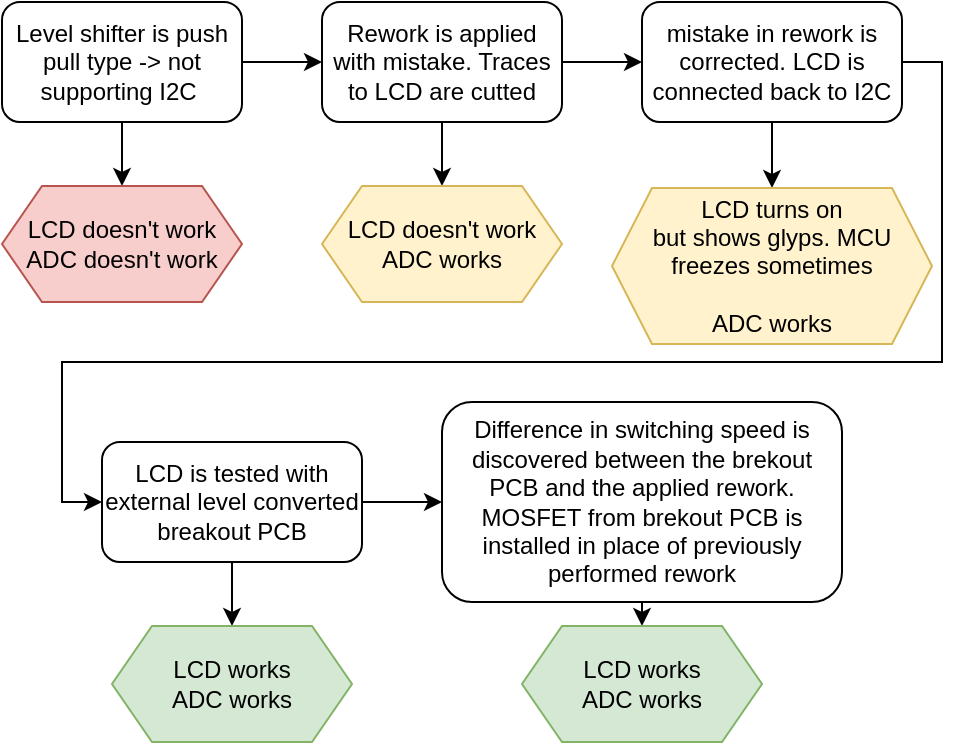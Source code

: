 <mxfile version="18.0.6" type="device"><diagram id="yyV0ikPgyci407ip7uNz" name="Page-1"><mxGraphModel dx="630" dy="490" grid="0" gridSize="10" guides="1" tooltips="1" connect="1" arrows="1" fold="1" page="1" pageScale="1" pageWidth="827" pageHeight="583" math="0" shadow="0"><root><mxCell id="0"/><mxCell id="1" parent="0"/><mxCell id="WCZBDOmJOsmyb_2MARz--3" style="edgeStyle=orthogonalEdgeStyle;rounded=0;orthogonalLoop=1;jettySize=auto;html=1;exitX=1;exitY=0.5;exitDx=0;exitDy=0;entryX=0;entryY=0.5;entryDx=0;entryDy=0;" edge="1" parent="1" source="WCZBDOmJOsmyb_2MARz--1" target="WCZBDOmJOsmyb_2MARz--2"><mxGeometry relative="1" as="geometry"/></mxCell><mxCell id="WCZBDOmJOsmyb_2MARz--4" style="edgeStyle=orthogonalEdgeStyle;rounded=0;orthogonalLoop=1;jettySize=auto;html=1;exitX=0.5;exitY=1;exitDx=0;exitDy=0;" edge="1" parent="1" source="WCZBDOmJOsmyb_2MARz--1" target="WCZBDOmJOsmyb_2MARz--5"><mxGeometry relative="1" as="geometry"><mxPoint x="100" y="260.0" as="targetPoint"/></mxGeometry></mxCell><mxCell id="WCZBDOmJOsmyb_2MARz--1" value="Level shifter is push pull type -&amp;gt; not supporting I2C&amp;nbsp;" style="rounded=1;whiteSpace=wrap;html=1;" vertex="1" parent="1"><mxGeometry x="40" y="160" width="120" height="60" as="geometry"/></mxCell><mxCell id="WCZBDOmJOsmyb_2MARz--7" style="edgeStyle=orthogonalEdgeStyle;rounded=0;orthogonalLoop=1;jettySize=auto;html=1;exitX=0.5;exitY=1;exitDx=0;exitDy=0;entryX=0.5;entryY=0;entryDx=0;entryDy=0;" edge="1" parent="1" source="WCZBDOmJOsmyb_2MARz--2" target="WCZBDOmJOsmyb_2MARz--6"><mxGeometry relative="1" as="geometry"/></mxCell><mxCell id="WCZBDOmJOsmyb_2MARz--9" style="edgeStyle=orthogonalEdgeStyle;rounded=0;orthogonalLoop=1;jettySize=auto;html=1;exitX=1;exitY=0.5;exitDx=0;exitDy=0;entryX=0;entryY=0.5;entryDx=0;entryDy=0;" edge="1" parent="1" source="WCZBDOmJOsmyb_2MARz--2" target="WCZBDOmJOsmyb_2MARz--8"><mxGeometry relative="1" as="geometry"/></mxCell><mxCell id="WCZBDOmJOsmyb_2MARz--2" value="Rework is applied with mistake. Traces to LCD are cutted" style="rounded=1;whiteSpace=wrap;html=1;" vertex="1" parent="1"><mxGeometry x="200" y="160" width="120" height="60" as="geometry"/></mxCell><mxCell id="WCZBDOmJOsmyb_2MARz--5" value="LCD doesn't work&lt;br&gt;ADC doesn't work" style="shape=hexagon;perimeter=hexagonPerimeter2;whiteSpace=wrap;html=1;fixedSize=1;fillColor=#f8cecc;strokeColor=#b85450;" vertex="1" parent="1"><mxGeometry x="40" y="252" width="120" height="58" as="geometry"/></mxCell><mxCell id="WCZBDOmJOsmyb_2MARz--6" value="LCD doesn't work&lt;br&gt;ADC works" style="shape=hexagon;perimeter=hexagonPerimeter2;whiteSpace=wrap;html=1;fixedSize=1;fillColor=#fff2cc;strokeColor=#d6b656;" vertex="1" parent="1"><mxGeometry x="200" y="252" width="120" height="58" as="geometry"/></mxCell><mxCell id="WCZBDOmJOsmyb_2MARz--11" style="edgeStyle=orthogonalEdgeStyle;rounded=0;orthogonalLoop=1;jettySize=auto;html=1;exitX=0.5;exitY=1;exitDx=0;exitDy=0;entryX=0.5;entryY=0;entryDx=0;entryDy=0;" edge="1" parent="1" source="WCZBDOmJOsmyb_2MARz--8" target="WCZBDOmJOsmyb_2MARz--10"><mxGeometry relative="1" as="geometry"/></mxCell><mxCell id="WCZBDOmJOsmyb_2MARz--13" style="edgeStyle=orthogonalEdgeStyle;rounded=0;orthogonalLoop=1;jettySize=auto;html=1;exitX=1;exitY=0.5;exitDx=0;exitDy=0;entryX=0;entryY=0.5;entryDx=0;entryDy=0;" edge="1" parent="1" source="WCZBDOmJOsmyb_2MARz--8" target="WCZBDOmJOsmyb_2MARz--12"><mxGeometry relative="1" as="geometry"><Array as="points"><mxPoint x="510" y="190"/><mxPoint x="510" y="340"/><mxPoint x="70" y="340"/><mxPoint x="70" y="410"/></Array></mxGeometry></mxCell><mxCell id="WCZBDOmJOsmyb_2MARz--8" value="mistake in rework is corrected. LCD is connected back to I2C" style="rounded=1;whiteSpace=wrap;html=1;" vertex="1" parent="1"><mxGeometry x="360" y="160" width="130" height="60" as="geometry"/></mxCell><mxCell id="WCZBDOmJOsmyb_2MARz--10" value="LCD turns on &lt;br&gt;but shows glyps. MCU freezes sometimes&lt;br&gt;&lt;br&gt;ADC works" style="shape=hexagon;perimeter=hexagonPerimeter2;whiteSpace=wrap;html=1;fixedSize=1;fillColor=#fff2cc;strokeColor=#d6b656;" vertex="1" parent="1"><mxGeometry x="345" y="253" width="160" height="78" as="geometry"/></mxCell><mxCell id="WCZBDOmJOsmyb_2MARz--15" style="edgeStyle=orthogonalEdgeStyle;rounded=0;orthogonalLoop=1;jettySize=auto;html=1;exitX=0.5;exitY=1;exitDx=0;exitDy=0;entryX=0.5;entryY=0;entryDx=0;entryDy=0;" edge="1" parent="1" source="WCZBDOmJOsmyb_2MARz--12" target="WCZBDOmJOsmyb_2MARz--14"><mxGeometry relative="1" as="geometry"/></mxCell><mxCell id="WCZBDOmJOsmyb_2MARz--17" style="edgeStyle=orthogonalEdgeStyle;rounded=0;orthogonalLoop=1;jettySize=auto;html=1;exitX=1;exitY=0.5;exitDx=0;exitDy=0;entryX=0;entryY=0.5;entryDx=0;entryDy=0;" edge="1" parent="1" source="WCZBDOmJOsmyb_2MARz--12" target="WCZBDOmJOsmyb_2MARz--16"><mxGeometry relative="1" as="geometry"/></mxCell><mxCell id="WCZBDOmJOsmyb_2MARz--12" value="LCD is tested with external level converted breakout PCB" style="rounded=1;whiteSpace=wrap;html=1;" vertex="1" parent="1"><mxGeometry x="90" y="380" width="130" height="60" as="geometry"/></mxCell><mxCell id="WCZBDOmJOsmyb_2MARz--14" value="LCD works&lt;br&gt;ADC works" style="shape=hexagon;perimeter=hexagonPerimeter2;whiteSpace=wrap;html=1;fixedSize=1;fillColor=#d5e8d4;strokeColor=#82b366;" vertex="1" parent="1"><mxGeometry x="95" y="472" width="120" height="58" as="geometry"/></mxCell><mxCell id="WCZBDOmJOsmyb_2MARz--19" style="edgeStyle=orthogonalEdgeStyle;rounded=0;orthogonalLoop=1;jettySize=auto;html=1;exitX=0.5;exitY=1;exitDx=0;exitDy=0;entryX=0.5;entryY=0;entryDx=0;entryDy=0;" edge="1" parent="1" source="WCZBDOmJOsmyb_2MARz--16" target="WCZBDOmJOsmyb_2MARz--18"><mxGeometry relative="1" as="geometry"/></mxCell><mxCell id="WCZBDOmJOsmyb_2MARz--16" value="Difference in switching speed is discovered between the brekout PCB and the applied rework. MOSFET from brekout PCB is installed in place of previously performed rework" style="rounded=1;whiteSpace=wrap;html=1;" vertex="1" parent="1"><mxGeometry x="260" y="360" width="200" height="100" as="geometry"/></mxCell><mxCell id="WCZBDOmJOsmyb_2MARz--18" value="LCD works&lt;br&gt;ADC works" style="shape=hexagon;perimeter=hexagonPerimeter2;whiteSpace=wrap;html=1;fixedSize=1;fillColor=#d5e8d4;strokeColor=#82b366;" vertex="1" parent="1"><mxGeometry x="300" y="472" width="120" height="58" as="geometry"/></mxCell></root></mxGraphModel></diagram></mxfile>